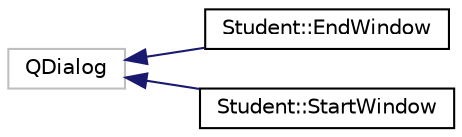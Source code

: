 digraph "Graphical Class Hierarchy"
{
 // LATEX_PDF_SIZE
  edge [fontname="Helvetica",fontsize="10",labelfontname="Helvetica",labelfontsize="10"];
  node [fontname="Helvetica",fontsize="10",shape=record];
  rankdir="LR";
  Node17 [label="QDialog",height=0.2,width=0.4,color="grey75", fillcolor="white", style="filled",tooltip=" "];
  Node17 -> Node0 [dir="back",color="midnightblue",fontsize="10",style="solid",fontname="Helvetica"];
  Node0 [label="Student::EndWindow",height=0.2,width=0.4,color="black", fillcolor="white", style="filled",URL="$class_student_1_1_end_window.html",tooltip="The EndWindow class displays game stats and ends execution of the game."];
  Node17 -> Node19 [dir="back",color="midnightblue",fontsize="10",style="solid",fontname="Helvetica"];
  Node19 [label="Student::StartWindow",height=0.2,width=0.4,color="black", fillcolor="white", style="filled",URL="$class_student_1_1_start_window.html",tooltip="The StartWindow class defines the dialog that appears at the start of the game."];
}
